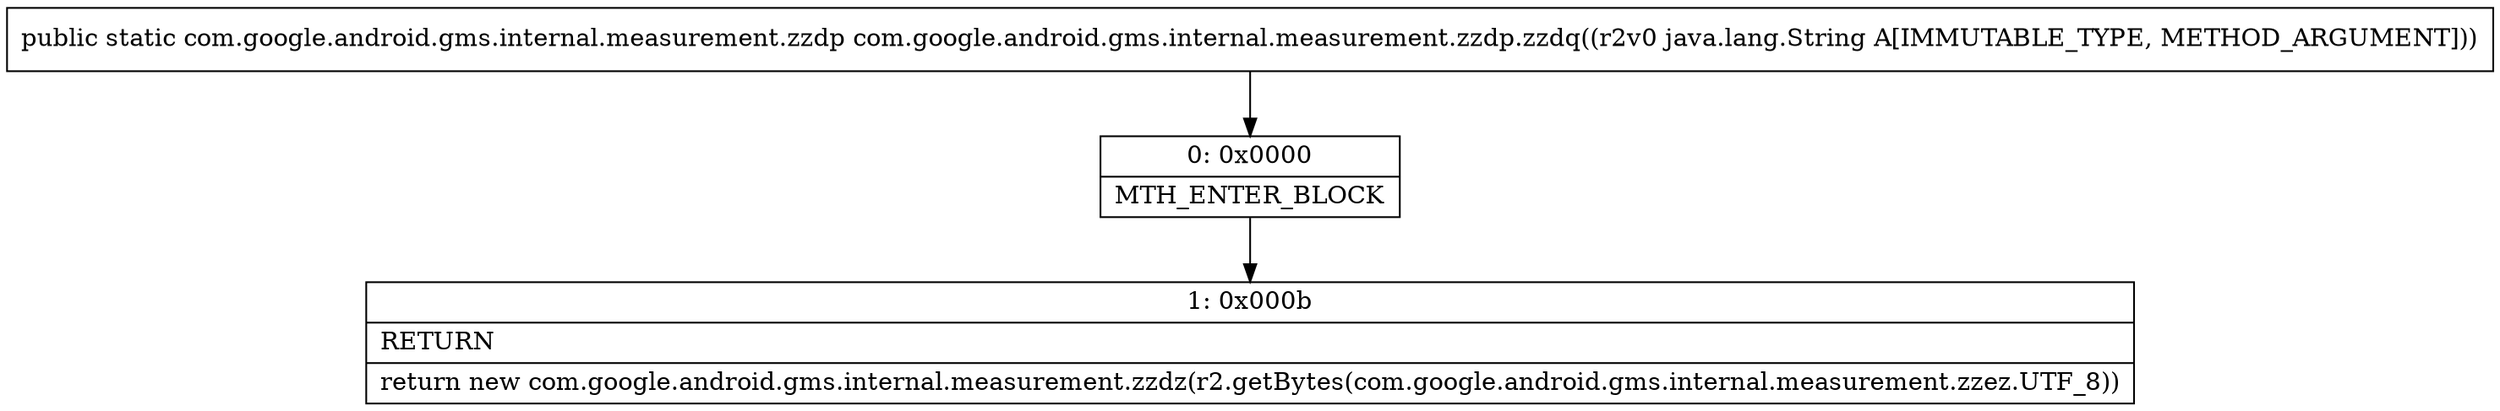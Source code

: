 digraph "CFG forcom.google.android.gms.internal.measurement.zzdp.zzdq(Ljava\/lang\/String;)Lcom\/google\/android\/gms\/internal\/measurement\/zzdp;" {
Node_0 [shape=record,label="{0\:\ 0x0000|MTH_ENTER_BLOCK\l}"];
Node_1 [shape=record,label="{1\:\ 0x000b|RETURN\l|return new com.google.android.gms.internal.measurement.zzdz(r2.getBytes(com.google.android.gms.internal.measurement.zzez.UTF_8))\l}"];
MethodNode[shape=record,label="{public static com.google.android.gms.internal.measurement.zzdp com.google.android.gms.internal.measurement.zzdp.zzdq((r2v0 java.lang.String A[IMMUTABLE_TYPE, METHOD_ARGUMENT])) }"];
MethodNode -> Node_0;
Node_0 -> Node_1;
}

